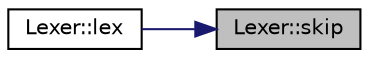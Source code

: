 digraph "Lexer::skip"
{
 // LATEX_PDF_SIZE
  edge [fontname="Helvetica",fontsize="10",labelfontname="Helvetica",labelfontsize="10"];
  node [fontname="Helvetica",fontsize="10",shape=record];
  rankdir="RL";
  Node1 [label="Lexer::skip",height=0.2,width=0.4,color="black", fillcolor="grey75", style="filled", fontcolor="black",tooltip=" "];
  Node1 -> Node2 [dir="back",color="midnightblue",fontsize="10",style="solid",fontname="Helvetica"];
  Node2 [label="Lexer::lex",height=0.2,width=0.4,color="black", fillcolor="white", style="filled",URL="$class_lexer.html#ae0fb850d96b35ae222a1ec35743d350b",tooltip=" "];
}
